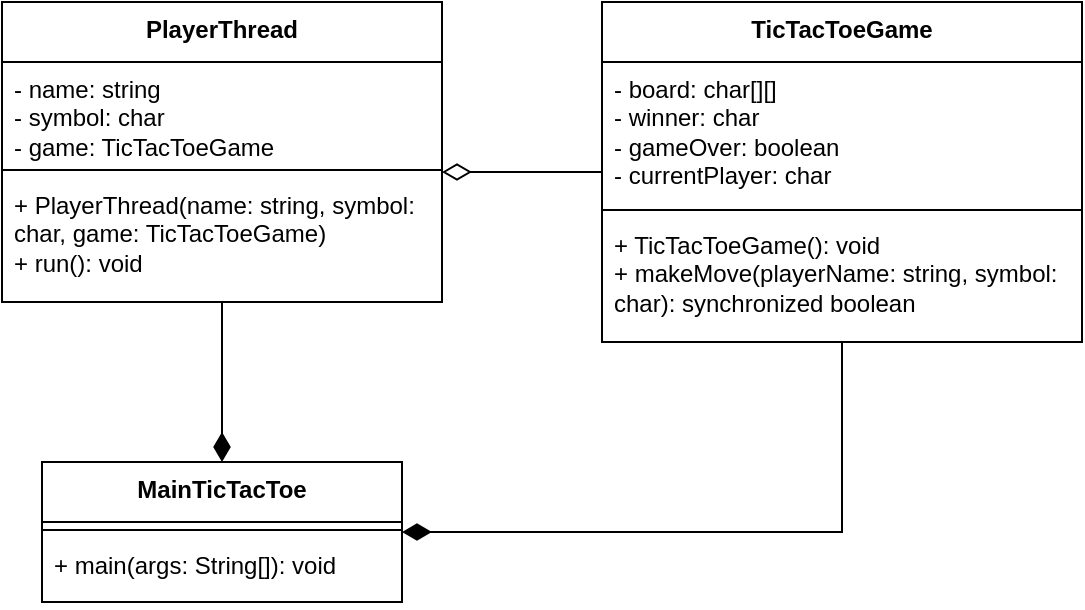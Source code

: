 <mxfile version="26.2.2">
  <diagram name="Page-1" id="kGZNyzyhxtxSnophEQxi">
    <mxGraphModel dx="720" dy="437" grid="1" gridSize="10" guides="1" tooltips="1" connect="1" arrows="1" fold="1" page="1" pageScale="1" pageWidth="850" pageHeight="1100" math="0" shadow="0">
      <root>
        <mxCell id="0" />
        <mxCell id="1" parent="0" />
        <mxCell id="0R60JClkkXMiejkrq7IR-9" value="PlayerThread" style="swimlane;fontStyle=1;align=center;verticalAlign=top;childLayout=stackLayout;horizontal=1;startSize=30;horizontalStack=0;resizeParent=1;resizeParentMax=0;resizeLast=0;collapsible=1;marginBottom=0;whiteSpace=wrap;html=1;" parent="1" vertex="1">
          <mxGeometry x="90" y="260" width="220" height="150" as="geometry" />
        </mxCell>
        <mxCell id="0R60JClkkXMiejkrq7IR-10" value="- name: string&lt;div&gt;- symbol: char&lt;/div&gt;&lt;div&gt;- game: TicTacToeGame&lt;/div&gt;" style="text;strokeColor=none;fillColor=none;align=left;verticalAlign=top;spacingLeft=4;spacingRight=4;overflow=hidden;rotatable=0;points=[[0,0.5],[1,0.5]];portConstraint=eastwest;whiteSpace=wrap;html=1;" parent="0R60JClkkXMiejkrq7IR-9" vertex="1">
          <mxGeometry y="30" width="220" height="50" as="geometry" />
        </mxCell>
        <mxCell id="0R60JClkkXMiejkrq7IR-11" value="" style="line;strokeWidth=1;fillColor=none;align=left;verticalAlign=middle;spacingTop=-1;spacingLeft=3;spacingRight=3;rotatable=0;labelPosition=right;points=[];portConstraint=eastwest;strokeColor=inherit;" parent="0R60JClkkXMiejkrq7IR-9" vertex="1">
          <mxGeometry y="80" width="220" height="8" as="geometry" />
        </mxCell>
        <mxCell id="0R60JClkkXMiejkrq7IR-12" value="+ PlayerThread(name: string, symbol: char, game: TicTacToeGame)&lt;div&gt;+ run(): void&lt;/div&gt;" style="text;strokeColor=none;fillColor=none;align=left;verticalAlign=top;spacingLeft=4;spacingRight=4;overflow=hidden;rotatable=0;points=[[0,0.5],[1,0.5]];portConstraint=eastwest;whiteSpace=wrap;html=1;" parent="0R60JClkkXMiejkrq7IR-9" vertex="1">
          <mxGeometry y="88" width="220" height="62" as="geometry" />
        </mxCell>
        <mxCell id="0R60JClkkXMiejkrq7IR-19" value="MainTicTacToe" style="swimlane;fontStyle=1;align=center;verticalAlign=top;childLayout=stackLayout;horizontal=1;startSize=30;horizontalStack=0;resizeParent=1;resizeParentMax=0;resizeLast=0;collapsible=1;marginBottom=0;whiteSpace=wrap;html=1;" parent="1" vertex="1">
          <mxGeometry x="110" y="490" width="180" height="70" as="geometry" />
        </mxCell>
        <mxCell id="0R60JClkkXMiejkrq7IR-21" value="" style="line;strokeWidth=1;fillColor=none;align=left;verticalAlign=middle;spacingTop=-1;spacingLeft=3;spacingRight=3;rotatable=0;labelPosition=right;points=[];portConstraint=eastwest;strokeColor=inherit;" parent="0R60JClkkXMiejkrq7IR-19" vertex="1">
          <mxGeometry y="30" width="180" height="8" as="geometry" />
        </mxCell>
        <mxCell id="0R60JClkkXMiejkrq7IR-22" value="&lt;div&gt;+ main(args: String[]): void&lt;/div&gt;" style="text;strokeColor=none;fillColor=none;align=left;verticalAlign=top;spacingLeft=4;spacingRight=4;overflow=hidden;rotatable=0;points=[[0,0.5],[1,0.5]];portConstraint=eastwest;whiteSpace=wrap;html=1;" parent="0R60JClkkXMiejkrq7IR-19" vertex="1">
          <mxGeometry y="38" width="180" height="32" as="geometry" />
        </mxCell>
        <mxCell id="8iMxyw2KAPDMMO-1yeLD-17" style="edgeStyle=orthogonalEdgeStyle;rounded=0;orthogonalLoop=1;jettySize=auto;html=1;entryX=1;entryY=0.5;entryDx=0;entryDy=0;endArrow=diamondThin;endFill=1;endSize=12;" edge="1" parent="1" source="8iMxyw2KAPDMMO-1yeLD-1" target="0R60JClkkXMiejkrq7IR-19">
          <mxGeometry relative="1" as="geometry">
            <Array as="points">
              <mxPoint x="510" y="525" />
            </Array>
          </mxGeometry>
        </mxCell>
        <mxCell id="8iMxyw2KAPDMMO-1yeLD-1" value="TicTacToeGame" style="swimlane;fontStyle=1;align=center;verticalAlign=top;childLayout=stackLayout;horizontal=1;startSize=30;horizontalStack=0;resizeParent=1;resizeParentMax=0;resizeLast=0;collapsible=1;marginBottom=0;whiteSpace=wrap;html=1;" vertex="1" parent="1">
          <mxGeometry x="390" y="260" width="240" height="170" as="geometry" />
        </mxCell>
        <mxCell id="8iMxyw2KAPDMMO-1yeLD-2" value="- board: char[][]&lt;div&gt;- winner: char&lt;/div&gt;&lt;div&gt;- gameOver: boolean&lt;/div&gt;&lt;div&gt;- currentPlayer: char&lt;/div&gt;" style="text;strokeColor=none;fillColor=none;align=left;verticalAlign=top;spacingLeft=4;spacingRight=4;overflow=hidden;rotatable=0;points=[[0,0.5],[1,0.5]];portConstraint=eastwest;whiteSpace=wrap;html=1;" vertex="1" parent="8iMxyw2KAPDMMO-1yeLD-1">
          <mxGeometry y="30" width="240" height="70" as="geometry" />
        </mxCell>
        <mxCell id="8iMxyw2KAPDMMO-1yeLD-3" value="" style="line;strokeWidth=1;fillColor=none;align=left;verticalAlign=middle;spacingTop=-1;spacingLeft=3;spacingRight=3;rotatable=0;labelPosition=right;points=[];portConstraint=eastwest;strokeColor=inherit;" vertex="1" parent="8iMxyw2KAPDMMO-1yeLD-1">
          <mxGeometry y="100" width="240" height="8" as="geometry" />
        </mxCell>
        <mxCell id="8iMxyw2KAPDMMO-1yeLD-4" value="+ TicTacToeGame(): void&lt;div&gt;+ makeMove(playerName: string, symbol: char): synchronized boolean&lt;/div&gt;" style="text;strokeColor=none;fillColor=none;align=left;verticalAlign=top;spacingLeft=4;spacingRight=4;overflow=hidden;rotatable=0;points=[[0,0.5],[1,0.5]];portConstraint=eastwest;whiteSpace=wrap;html=1;" vertex="1" parent="8iMxyw2KAPDMMO-1yeLD-1">
          <mxGeometry y="108" width="240" height="62" as="geometry" />
        </mxCell>
        <mxCell id="8iMxyw2KAPDMMO-1yeLD-13" style="edgeStyle=orthogonalEdgeStyle;rounded=0;orthogonalLoop=1;jettySize=auto;html=1;endSize=12;endArrow=none;endFill=1;entryX=0.5;entryY=1;entryDx=0;entryDy=0;entryPerimeter=0;startSize=12;startFill=1;startArrow=diamondThin;" edge="1" parent="1" source="0R60JClkkXMiejkrq7IR-19" target="0R60JClkkXMiejkrq7IR-12">
          <mxGeometry relative="1" as="geometry">
            <mxPoint x="200" y="420" as="targetPoint" />
            <Array as="points">
              <mxPoint x="200" y="430" />
              <mxPoint x="200" y="430" />
            </Array>
          </mxGeometry>
        </mxCell>
        <mxCell id="8iMxyw2KAPDMMO-1yeLD-16" style="edgeStyle=orthogonalEdgeStyle;rounded=0;orthogonalLoop=1;jettySize=auto;html=1;entryX=1;entryY=0.625;entryDx=0;entryDy=0;entryPerimeter=0;endSize=12;endArrow=diamondThin;endFill=0;" edge="1" parent="1" source="8iMxyw2KAPDMMO-1yeLD-1" target="0R60JClkkXMiejkrq7IR-11">
          <mxGeometry relative="1" as="geometry" />
        </mxCell>
      </root>
    </mxGraphModel>
  </diagram>
</mxfile>
